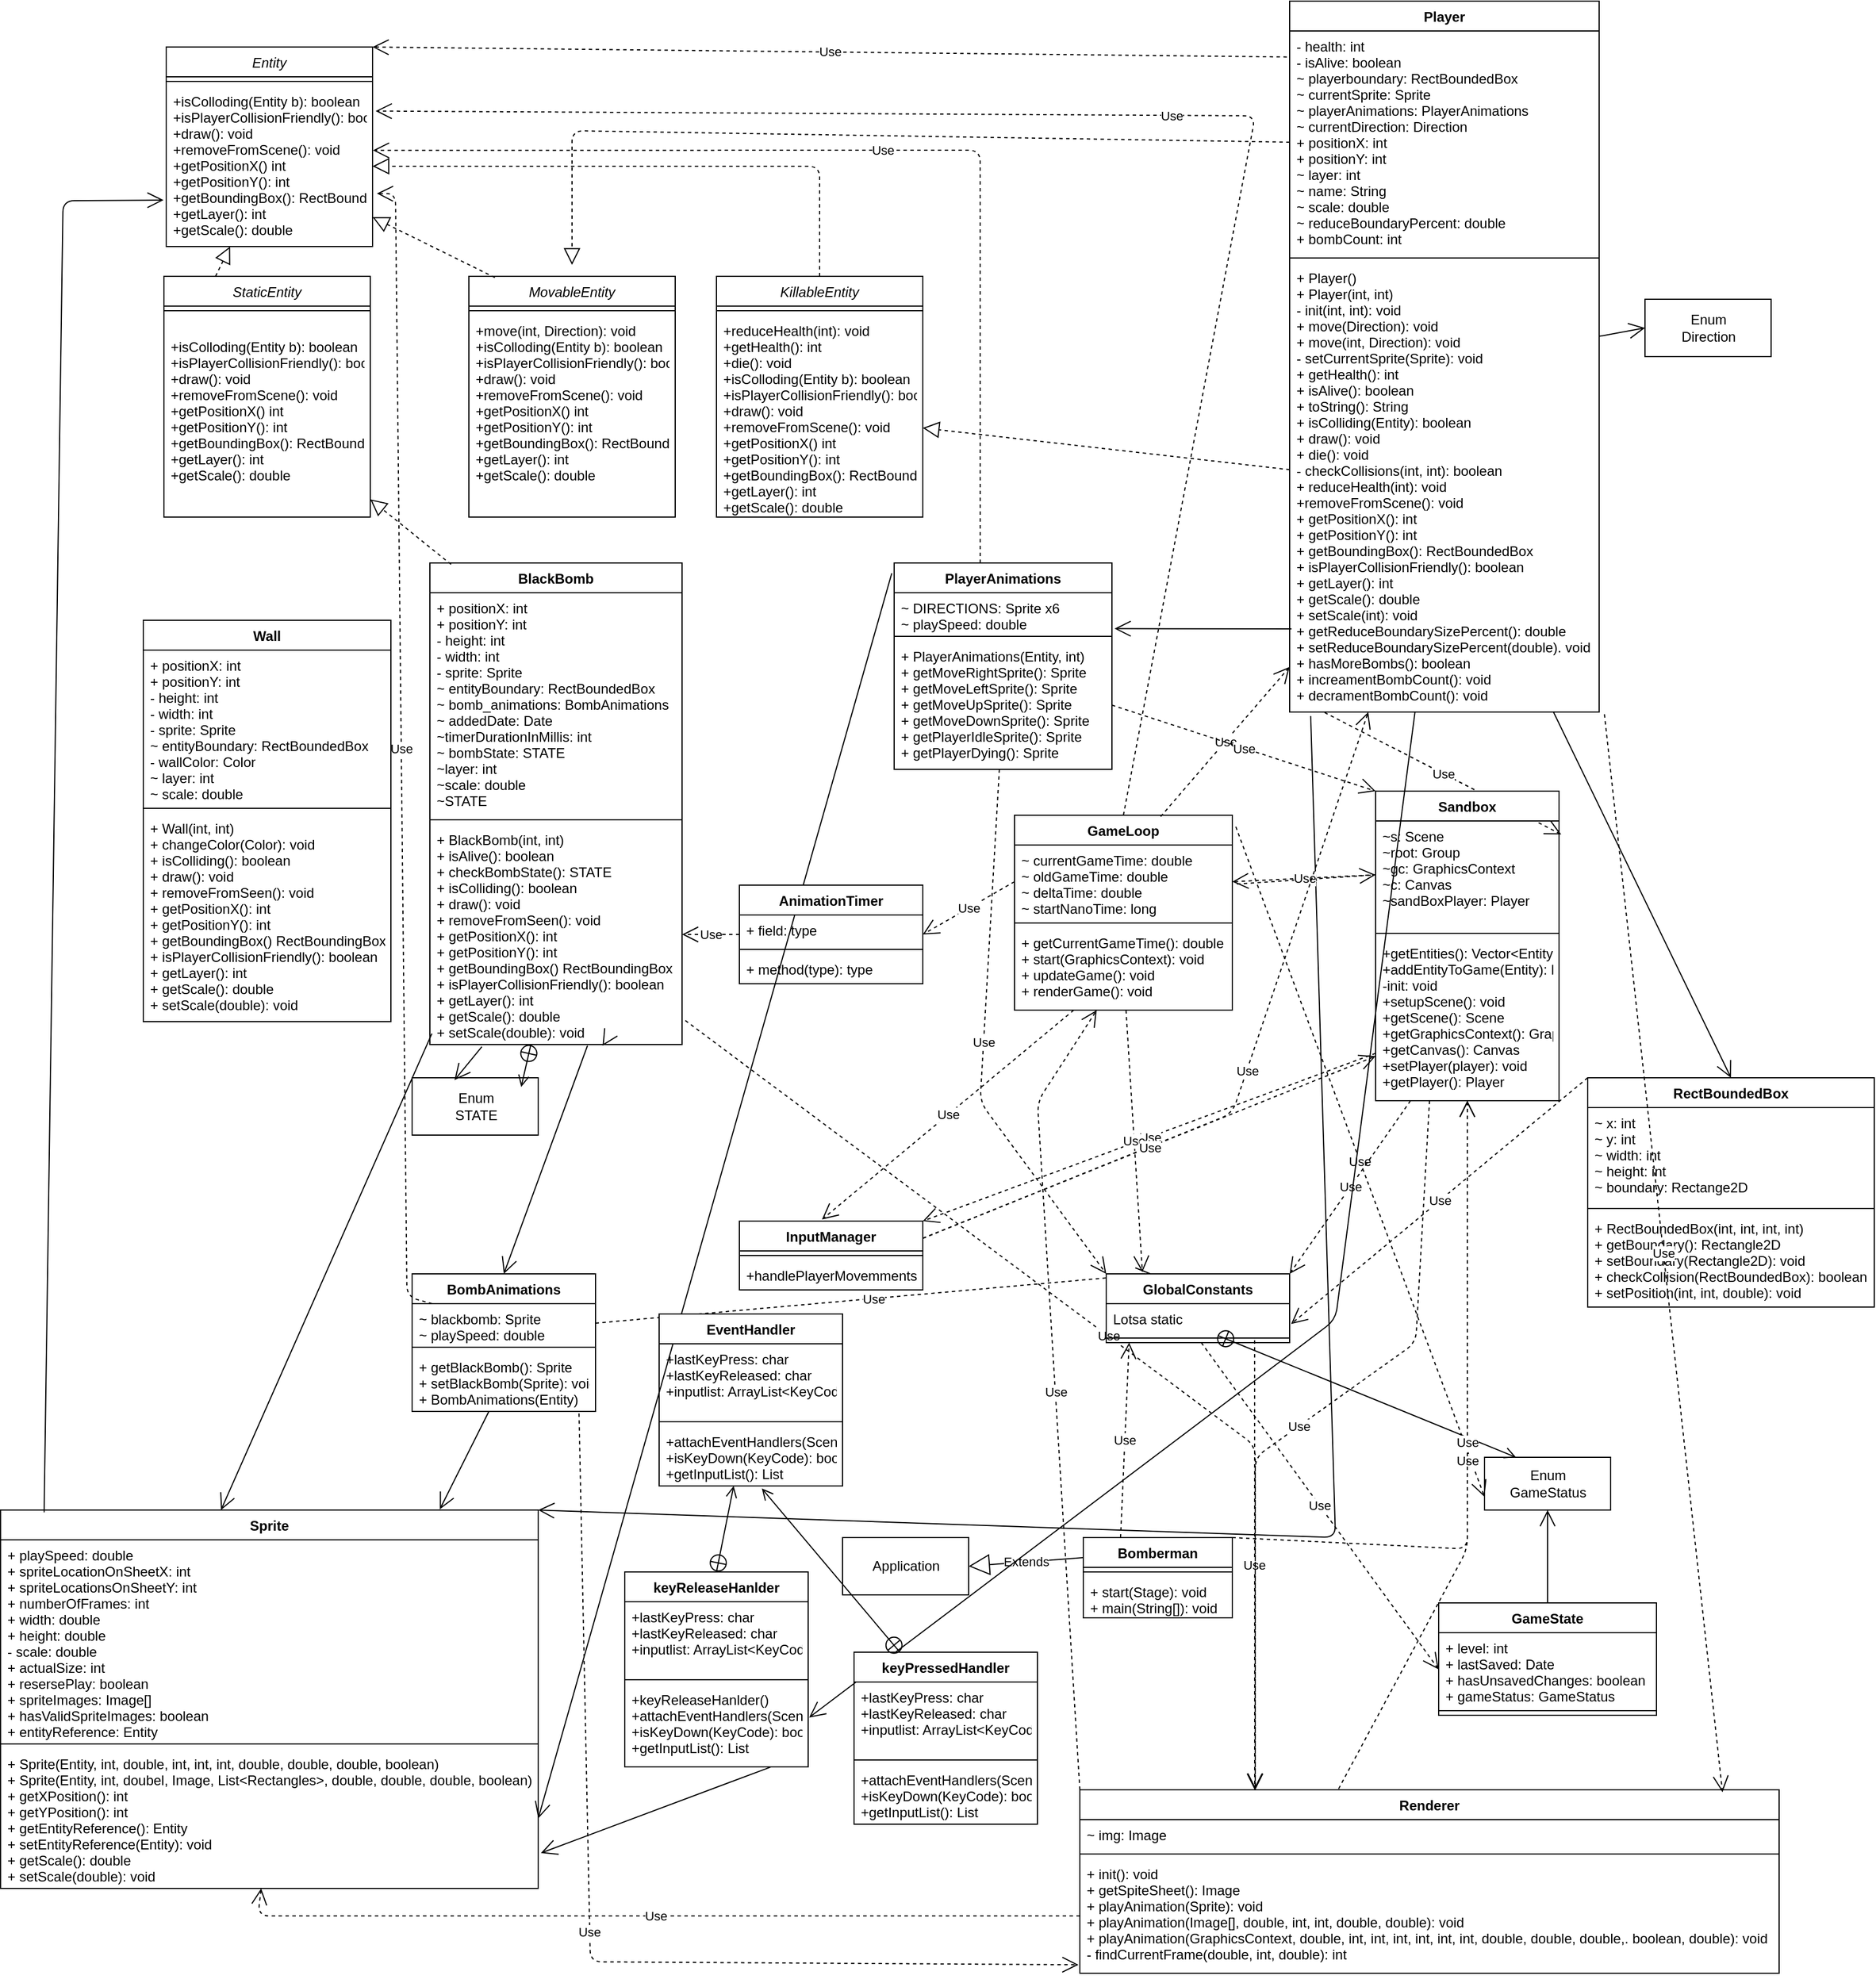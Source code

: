 <mxfile version="13.9.9" type="device"><diagram id="0eKhOtUCVPbXM_7ukMfv" name="Page-1"><mxGraphModel dx="2279" dy="1903" grid="1" gridSize="10" guides="1" tooltips="1" connect="1" arrows="1" fold="1" page="1" pageScale="1" pageWidth="827" pageHeight="1169" math="0" shadow="0"><root><mxCell id="0"/><mxCell id="1" parent="0"/><mxCell id="uIsWyUHH1M8nKmppdKgK-1" value="GameLoop" style="swimlane;fontStyle=1;align=center;verticalAlign=top;childLayout=stackLayout;horizontal=1;startSize=26;horizontalStack=0;resizeParent=1;resizeParentMax=0;resizeLast=0;collapsible=1;marginBottom=0;" parent="1" vertex="1"><mxGeometry x="770" y="-200" width="190" height="170" as="geometry"/></mxCell><mxCell id="uIsWyUHH1M8nKmppdKgK-2" value="~ currentGameTime: double&#10;~ oldGameTime: double&#10;~ deltaTime: double&#10;~ startNanoTime: long" style="text;strokeColor=none;fillColor=none;align=left;verticalAlign=top;spacingLeft=4;spacingRight=4;overflow=hidden;rotatable=0;points=[[0,0.5],[1,0.5]];portConstraint=eastwest;" parent="uIsWyUHH1M8nKmppdKgK-1" vertex="1"><mxGeometry y="26" width="190" height="64" as="geometry"/></mxCell><mxCell id="uIsWyUHH1M8nKmppdKgK-3" value="" style="line;strokeWidth=1;fillColor=none;align=left;verticalAlign=middle;spacingTop=-1;spacingLeft=3;spacingRight=3;rotatable=0;labelPosition=right;points=[];portConstraint=eastwest;" parent="uIsWyUHH1M8nKmppdKgK-1" vertex="1"><mxGeometry y="90" width="190" height="8" as="geometry"/></mxCell><mxCell id="uIsWyUHH1M8nKmppdKgK-4" value="+ getCurrentGameTime(): double&#10;+ start(GraphicsContext): void&#10;+ updateGame(): void&#10;+ renderGame(): void" style="text;strokeColor=none;fillColor=none;align=left;verticalAlign=top;spacingLeft=4;spacingRight=4;overflow=hidden;rotatable=0;points=[[0,0.5],[1,0.5]];portConstraint=eastwest;" parent="uIsWyUHH1M8nKmppdKgK-1" vertex="1"><mxGeometry y="98" width="190" height="72" as="geometry"/></mxCell><mxCell id="uIsWyUHH1M8nKmppdKgK-5" value="GameState" style="swimlane;fontStyle=1;align=center;verticalAlign=top;childLayout=stackLayout;horizontal=1;startSize=26;horizontalStack=0;resizeParent=1;resizeParentMax=0;resizeLast=0;collapsible=1;marginBottom=0;" parent="1" vertex="1"><mxGeometry x="1140" y="487" width="190" height="98" as="geometry"/></mxCell><mxCell id="uIsWyUHH1M8nKmppdKgK-6" value="+ level: int&#10;+ lastSaved: Date&#10;+ hasUnsavedChanges: boolean&#10;+ gameStatus: GameStatus" style="text;strokeColor=none;fillColor=none;align=left;verticalAlign=top;spacingLeft=4;spacingRight=4;overflow=hidden;rotatable=0;points=[[0,0.5],[1,0.5]];portConstraint=eastwest;" parent="uIsWyUHH1M8nKmppdKgK-5" vertex="1"><mxGeometry y="26" width="190" height="64" as="geometry"/></mxCell><mxCell id="uIsWyUHH1M8nKmppdKgK-7" value="" style="line;strokeWidth=1;fillColor=none;align=left;verticalAlign=middle;spacingTop=-1;spacingLeft=3;spacingRight=3;rotatable=0;labelPosition=right;points=[];portConstraint=eastwest;" parent="uIsWyUHH1M8nKmppdKgK-5" vertex="1"><mxGeometry y="90" width="190" height="8" as="geometry"/></mxCell><mxCell id="uIsWyUHH1M8nKmppdKgK-9" value="Use" style="endArrow=open;endSize=12;dashed=1;html=1;entryX=0;entryY=0.5;entryDx=0;entryDy=0;" parent="1" source="uIsWyUHH1M8nKmppdKgK-46" target="uIsWyUHH1M8nKmppdKgK-6" edge="1"><mxGeometry width="160" relative="1" as="geometry"><mxPoint x="490" y="500" as="sourcePoint"/><mxPoint x="650" y="500" as="targetPoint"/></mxGeometry></mxCell><mxCell id="uIsWyUHH1M8nKmppdKgK-24" value="Use" style="endArrow=open;endSize=12;dashed=1;html=1;entryX=0.45;entryY=-0.023;entryDx=0;entryDy=0;entryPerimeter=0;" parent="1" source="uIsWyUHH1M8nKmppdKgK-4" target="uIsWyUHH1M8nKmppdKgK-20" edge="1"><mxGeometry width="160" relative="1" as="geometry"><mxPoint x="220" y="500" as="sourcePoint"/><mxPoint x="380" y="500" as="targetPoint"/></mxGeometry></mxCell><mxCell id="uIsWyUHH1M8nKmppdKgK-30" value="Use" style="endArrow=open;endSize=12;dashed=1;html=1;exitX=0.671;exitY=0.007;exitDx=0;exitDy=0;exitPerimeter=0;" parent="1" source="uIsWyUHH1M8nKmppdKgK-1" target="uIsWyUHH1M8nKmppdKgK-103" edge="1"><mxGeometry width="160" relative="1" as="geometry"><mxPoint x="900" y="-190" as="sourcePoint"/><mxPoint x="350" y="480" as="targetPoint"/></mxGeometry></mxCell><mxCell id="uIsWyUHH1M8nKmppdKgK-36" value="Use" style="endArrow=open;endSize=12;dashed=1;html=1;entryX=1.015;entryY=0.156;entryDx=0;entryDy=0;entryPerimeter=0;exitX=0.5;exitY=0;exitDx=0;exitDy=0;" parent="1" source="uIsWyUHH1M8nKmppdKgK-1" target="E4PDZY1mrTkb0OTGXipR-4" edge="1"><mxGeometry width="160" relative="1" as="geometry"><mxPoint x="300" y="230" as="sourcePoint"/><mxPoint x="609" y="-31" as="targetPoint"/><Array as="points"><mxPoint x="980" y="-810"/></Array></mxGeometry></mxCell><mxCell id="uIsWyUHH1M8nKmppdKgK-37" value="Use" style="endArrow=open;endSize=12;dashed=1;html=1;entryX=0;entryY=0.5;entryDx=0;entryDy=0;" parent="1" target="uIsWyUHH1M8nKmppdKgK-16" edge="1"><mxGeometry width="160" relative="1" as="geometry"><mxPoint x="964" y="-140" as="sourcePoint"/><mxPoint x="900" y="580" as="targetPoint"/></mxGeometry></mxCell><mxCell id="uIsWyUHH1M8nKmppdKgK-38" value="BlackBomb" style="swimlane;fontStyle=1;align=center;verticalAlign=top;childLayout=stackLayout;horizontal=1;startSize=26;horizontalStack=0;resizeParent=1;resizeParentMax=0;resizeLast=0;collapsible=1;marginBottom=0;" parent="1" vertex="1"><mxGeometry x="260" y="-420" width="220" height="420" as="geometry"/></mxCell><mxCell id="uIsWyUHH1M8nKmppdKgK-39" value="+ positionX: int&#10;+ positionY: int&#10;- height: int&#10;- width: int&#10;- sprite: Sprite&#10;~ entityBoundary: RectBoundedBox&#10;~ bomb_animations: BombAnimations&#10;~ addedDate: Date&#10;~timerDurationInMillis: int&#10;~ bombState: STATE&#10;~layer: int&#10;~scale: double&#10;~STATE" style="text;strokeColor=none;fillColor=none;align=left;verticalAlign=top;spacingLeft=4;spacingRight=4;overflow=hidden;rotatable=0;points=[[0,0.5],[1,0.5]];portConstraint=eastwest;" parent="uIsWyUHH1M8nKmppdKgK-38" vertex="1"><mxGeometry y="26" width="220" height="194" as="geometry"/></mxCell><mxCell id="uIsWyUHH1M8nKmppdKgK-40" value="" style="line;strokeWidth=1;fillColor=none;align=left;verticalAlign=middle;spacingTop=-1;spacingLeft=3;spacingRight=3;rotatable=0;labelPosition=right;points=[];portConstraint=eastwest;" parent="uIsWyUHH1M8nKmppdKgK-38" vertex="1"><mxGeometry y="220" width="220" height="8" as="geometry"/></mxCell><mxCell id="uIsWyUHH1M8nKmppdKgK-41" value="+ BlackBomb(int, int)&#10;+ isAlive(): boolean&#10;+ checkBombState(): STATE&#10;+ isColliding(): boolean&#10;+ draw(): void&#10;+ removeFromSeen(): void&#10;+ getPositionX(): int&#10;+ getPositionY(): int&#10;+ getBoundingBox() RectBoundingBox&#10;+ isPlayerCollisionFriendly(): boolean&#10;+ getLayer(): int&#10;+ getScale(): double&#10;+ setScale(double): void" style="text;strokeColor=none;fillColor=none;align=left;verticalAlign=top;spacingLeft=4;spacingRight=4;overflow=hidden;rotatable=0;points=[[0,0.5],[1,0.5]];portConstraint=eastwest;" parent="uIsWyUHH1M8nKmppdKgK-38" vertex="1"><mxGeometry y="228" width="220" height="192" as="geometry"/></mxCell><mxCell id="uIsWyUHH1M8nKmppdKgK-42" value="Use" style="endArrow=open;endSize=12;dashed=1;html=1;exitX=0;exitY=0.5;exitDx=0;exitDy=0;entryX=1;entryY=0.5;entryDx=0;entryDy=0;" parent="1" source="uIsWyUHH1M8nKmppdKgK-10" target="uIsWyUHH1M8nKmppdKgK-41" edge="1"><mxGeometry width="160" relative="1" as="geometry"><mxPoint x="80" y="540" as="sourcePoint"/><mxPoint x="240" y="540" as="targetPoint"/></mxGeometry></mxCell><mxCell id="uIsWyUHH1M8nKmppdKgK-49" value="" style="endArrow=open;endFill=1;endSize=12;html=1;exitX=0.5;exitY=0;exitDx=0;exitDy=0;entryX=0.5;entryY=1;entryDx=0;entryDy=0;" parent="1" source="uIsWyUHH1M8nKmppdKgK-5" target="uIsWyUHH1M8nKmppdKgK-51" edge="1"><mxGeometry width="160" relative="1" as="geometry"><mxPoint x="690" y="260" as="sourcePoint"/><mxPoint x="830" y="230" as="targetPoint"/></mxGeometry></mxCell><mxCell id="uIsWyUHH1M8nKmppdKgK-51" value="Enum&lt;br&gt;GameStatus" style="html=1;" parent="1" vertex="1"><mxGeometry x="1180" y="360" width="110" height="46" as="geometry"/></mxCell><mxCell id="uIsWyUHH1M8nKmppdKgK-53" value="Use" style="endArrow=open;endSize=12;dashed=1;html=1;exitX=1.016;exitY=0.059;exitDx=0;exitDy=0;exitPerimeter=0;entryX=0;entryY=0.75;entryDx=0;entryDy=0;" parent="1" source="uIsWyUHH1M8nKmppdKgK-1" target="uIsWyUHH1M8nKmppdKgK-51" edge="1"><mxGeometry width="160" relative="1" as="geometry"><mxPoint x="540" y="270" as="sourcePoint"/><mxPoint x="700" y="270" as="targetPoint"/></mxGeometry></mxCell><mxCell id="uIsWyUHH1M8nKmppdKgK-52" value="" style="endArrow=open;startArrow=circlePlus;endFill=0;startFill=0;endSize=8;html=1;entryX=0.25;entryY=0;entryDx=0;entryDy=0;exitX=0.605;exitY=1.06;exitDx=0;exitDy=0;exitPerimeter=0;" parent="1" target="uIsWyUHH1M8nKmppdKgK-51" edge="1" source="uIsWyUHH1M8nKmppdKgK-45"><mxGeometry width="160" relative="1" as="geometry"><mxPoint x="738" y="150" as="sourcePoint"/><mxPoint x="780" y="250" as="targetPoint"/></mxGeometry></mxCell><mxCell id="uIsWyUHH1M8nKmppdKgK-55" value="Renderer" style="swimlane;fontStyle=1;align=center;verticalAlign=top;childLayout=stackLayout;horizontal=1;startSize=26;horizontalStack=0;resizeParent=1;resizeParentMax=0;resizeLast=0;collapsible=1;marginBottom=0;" parent="1" vertex="1"><mxGeometry x="827" y="650" width="610" height="160" as="geometry"/></mxCell><mxCell id="uIsWyUHH1M8nKmppdKgK-56" value="~ img: Image" style="text;strokeColor=none;fillColor=none;align=left;verticalAlign=top;spacingLeft=4;spacingRight=4;overflow=hidden;rotatable=0;points=[[0,0.5],[1,0.5]];portConstraint=eastwest;" parent="uIsWyUHH1M8nKmppdKgK-55" vertex="1"><mxGeometry y="26" width="610" height="26" as="geometry"/></mxCell><mxCell id="uIsWyUHH1M8nKmppdKgK-57" value="" style="line;strokeWidth=1;fillColor=none;align=left;verticalAlign=middle;spacingTop=-1;spacingLeft=3;spacingRight=3;rotatable=0;labelPosition=right;points=[];portConstraint=eastwest;" parent="uIsWyUHH1M8nKmppdKgK-55" vertex="1"><mxGeometry y="52" width="610" height="8" as="geometry"/></mxCell><mxCell id="uIsWyUHH1M8nKmppdKgK-58" value="+ init(): void&#10;+ getSpiteSheet(): Image&#10;+ playAnimation(Sprite): void&#10;+ playAnimation(Image[], double, int, int, double, double): void&#10;+ playAnimation(GraphicsContext, double, int, int, int, int, int, int, double, double, double,. boolean, double): void&#10;- findCurrentFrame(double, int, double): int" style="text;strokeColor=none;fillColor=none;align=left;verticalAlign=top;spacingLeft=4;spacingRight=4;overflow=hidden;rotatable=0;points=[[0,0.5],[1,0.5]];portConstraint=eastwest;" parent="uIsWyUHH1M8nKmppdKgK-55" vertex="1"><mxGeometry y="60" width="610" height="100" as="geometry"/></mxCell><mxCell id="uIsWyUHH1M8nKmppdKgK-59" value="Use" style="endArrow=open;endSize=12;dashed=1;html=1;exitX=0.37;exitY=-0.005;exitDx=0;exitDy=0;exitPerimeter=0;" parent="1" source="uIsWyUHH1M8nKmppdKgK-55" target="uIsWyUHH1M8nKmppdKgK-18" edge="1"><mxGeometry width="160" relative="1" as="geometry"><mxPoint x="970" y="460" as="sourcePoint"/><mxPoint x="1130" y="460" as="targetPoint"/><Array as="points"><mxPoint x="1165" y="440"/></Array></mxGeometry></mxCell><mxCell id="uIsWyUHH1M8nKmppdKgK-60" value="Use" style="endArrow=open;endSize=12;dashed=1;html=1;exitX=0;exitY=0;exitDx=0;exitDy=0;" parent="1" source="uIsWyUHH1M8nKmppdKgK-55" target="uIsWyUHH1M8nKmppdKgK-4" edge="1"><mxGeometry width="160" relative="1" as="geometry"><mxPoint x="310" y="700" as="sourcePoint"/><mxPoint x="470" y="700" as="targetPoint"/><Array as="points"><mxPoint x="790" y="50"/></Array></mxGeometry></mxCell><mxCell id="uIsWyUHH1M8nKmppdKgK-61" value="Bomberman" style="swimlane;fontStyle=1;align=center;verticalAlign=top;childLayout=stackLayout;horizontal=1;startSize=26;horizontalStack=0;resizeParent=1;resizeParentMax=0;resizeLast=0;collapsible=1;marginBottom=0;" parent="1" vertex="1"><mxGeometry x="830" y="430" width="130" height="70" as="geometry"/></mxCell><mxCell id="uIsWyUHH1M8nKmppdKgK-63" value="" style="line;strokeWidth=1;fillColor=none;align=left;verticalAlign=middle;spacingTop=-1;spacingLeft=3;spacingRight=3;rotatable=0;labelPosition=right;points=[];portConstraint=eastwest;" parent="uIsWyUHH1M8nKmppdKgK-61" vertex="1"><mxGeometry y="26" width="130" height="8" as="geometry"/></mxCell><mxCell id="uIsWyUHH1M8nKmppdKgK-64" value="+ start(Stage): void&#10;+ main(String[]): void" style="text;strokeColor=none;fillColor=none;align=left;verticalAlign=top;spacingLeft=4;spacingRight=4;overflow=hidden;rotatable=0;points=[[0,0.5],[1,0.5]];portConstraint=eastwest;" parent="uIsWyUHH1M8nKmppdKgK-61" vertex="1"><mxGeometry y="34" width="130" height="36" as="geometry"/></mxCell><mxCell id="uIsWyUHH1M8nKmppdKgK-65" value="Application" style="html=1;" parent="1" vertex="1"><mxGeometry x="620" y="430" width="110" height="50" as="geometry"/></mxCell><mxCell id="uIsWyUHH1M8nKmppdKgK-66" value="Extends" style="endArrow=block;endSize=16;endFill=0;html=1;exitX=0;exitY=0.25;exitDx=0;exitDy=0;entryX=1;entryY=0.5;entryDx=0;entryDy=0;" parent="1" source="uIsWyUHH1M8nKmppdKgK-61" target="uIsWyUHH1M8nKmppdKgK-65" edge="1"><mxGeometry width="160" relative="1" as="geometry"><mxPoint x="1050" y="200" as="sourcePoint"/><mxPoint x="1210" y="200" as="targetPoint"/></mxGeometry></mxCell><mxCell id="uIsWyUHH1M8nKmppdKgK-67" value="Use" style="endArrow=open;endSize=12;dashed=1;html=1;exitX=1;exitY=0;exitDx=0;exitDy=0;" parent="1" source="uIsWyUHH1M8nKmppdKgK-61" target="uIsWyUHH1M8nKmppdKgK-18" edge="1"><mxGeometry width="160" relative="1" as="geometry"><mxPoint x="880" y="450" as="sourcePoint"/><mxPoint x="1040" y="450" as="targetPoint"/><Array as="points"><mxPoint x="1165" y="440"/></Array></mxGeometry></mxCell><mxCell id="uIsWyUHH1M8nKmppdKgK-68" value="Use" style="endArrow=open;endSize=12;dashed=1;html=1;exitX=0.25;exitY=0;exitDx=0;exitDy=0;" parent="1" source="uIsWyUHH1M8nKmppdKgK-61" edge="1"><mxGeometry width="160" relative="1" as="geometry"><mxPoint x="990" y="400" as="sourcePoint"/><mxPoint x="870" y="260" as="targetPoint"/></mxGeometry></mxCell><mxCell id="uIsWyUHH1M8nKmppdKgK-69" value="BombAnimations" style="swimlane;fontStyle=1;align=center;verticalAlign=top;childLayout=stackLayout;horizontal=1;startSize=26;horizontalStack=0;resizeParent=1;resizeParentMax=0;resizeLast=0;collapsible=1;marginBottom=0;" parent="1" vertex="1"><mxGeometry x="244.5" y="200" width="160" height="120" as="geometry"/></mxCell><mxCell id="uIsWyUHH1M8nKmppdKgK-70" value="~ blackbomb: Sprite&#10;~ playSpeed: double" style="text;strokeColor=none;fillColor=none;align=left;verticalAlign=top;spacingLeft=4;spacingRight=4;overflow=hidden;rotatable=0;points=[[0,0.5],[1,0.5]];portConstraint=eastwest;" parent="uIsWyUHH1M8nKmppdKgK-69" vertex="1"><mxGeometry y="26" width="160" height="34" as="geometry"/></mxCell><mxCell id="uIsWyUHH1M8nKmppdKgK-71" value="" style="line;strokeWidth=1;fillColor=none;align=left;verticalAlign=middle;spacingTop=-1;spacingLeft=3;spacingRight=3;rotatable=0;labelPosition=right;points=[];portConstraint=eastwest;" parent="uIsWyUHH1M8nKmppdKgK-69" vertex="1"><mxGeometry y="60" width="160" height="8" as="geometry"/></mxCell><mxCell id="uIsWyUHH1M8nKmppdKgK-72" value="+ getBlackBomb(): Sprite&#10;+ setBlackBomb(Sprite): void&#10;+ BombAnimations(Entity)" style="text;strokeColor=none;fillColor=none;align=left;verticalAlign=top;spacingLeft=4;spacingRight=4;overflow=hidden;rotatable=0;points=[[0,0.5],[1,0.5]];portConstraint=eastwest;" parent="uIsWyUHH1M8nKmppdKgK-69" vertex="1"><mxGeometry y="68" width="160" height="52" as="geometry"/></mxCell><mxCell id="uIsWyUHH1M8nKmppdKgK-73" value="Sprite" style="swimlane;fontStyle=1;align=center;verticalAlign=top;childLayout=stackLayout;horizontal=1;startSize=26;horizontalStack=0;resizeParent=1;resizeParentMax=0;resizeLast=0;collapsible=1;marginBottom=0;" parent="1" vertex="1"><mxGeometry x="-114.5" y="406" width="469" height="330" as="geometry"/></mxCell><mxCell id="uIsWyUHH1M8nKmppdKgK-74" value="+ playSpeed: double&#10;+ spriteLocationOnSheetX: int&#10;+ spriteLocationsOnSheetY: int&#10;+ numberOfFrames: int&#10;+ width: double&#10;+ height: double&#10;- scale: double&#10;+ actualSize: int&#10;+ resersePlay: boolean&#10;+ spriteImages: Image[]&#10;+ hasValidSpriteImages: boolean&#10;+ entityReference: Entity" style="text;strokeColor=none;fillColor=none;align=left;verticalAlign=top;spacingLeft=4;spacingRight=4;overflow=hidden;rotatable=0;points=[[0,0.5],[1,0.5]];portConstraint=eastwest;" parent="uIsWyUHH1M8nKmppdKgK-73" vertex="1"><mxGeometry y="26" width="469" height="174" as="geometry"/></mxCell><mxCell id="uIsWyUHH1M8nKmppdKgK-75" value="" style="line;strokeWidth=1;fillColor=none;align=left;verticalAlign=middle;spacingTop=-1;spacingLeft=3;spacingRight=3;rotatable=0;labelPosition=right;points=[];portConstraint=eastwest;" parent="uIsWyUHH1M8nKmppdKgK-73" vertex="1"><mxGeometry y="200" width="469" height="8" as="geometry"/></mxCell><mxCell id="uIsWyUHH1M8nKmppdKgK-76" value="+ Sprite(Entity, int, double, int, int, int, double, double, double, boolean)&#10;+ Sprite(Entity, int, doubel, Image, List&lt;Rectangles&gt;, double, double, double, boolean)&#10;+ getXPosition(): int&#10;+ getYPosition(): int&#10;+ getEntityReference(): Entity&#10;+ setEntityReference(Entity): void&#10;+ getScale(): double&#10;+ setScale(double): void" style="text;strokeColor=none;fillColor=none;align=left;verticalAlign=top;spacingLeft=4;spacingRight=4;overflow=hidden;rotatable=0;points=[[0,0.5],[1,0.5]];portConstraint=eastwest;" parent="uIsWyUHH1M8nKmppdKgK-73" vertex="1"><mxGeometry y="208" width="469" height="122" as="geometry"/></mxCell><mxCell id="uIsWyUHH1M8nKmppdKgK-77" value="Use" style="endArrow=open;endSize=12;dashed=1;html=1;exitX=0;exitY=0.5;exitDx=0;exitDy=0;" parent="1" source="uIsWyUHH1M8nKmppdKgK-58" target="uIsWyUHH1M8nKmppdKgK-76" edge="1"><mxGeometry width="160" relative="1" as="geometry"><mxPoint x="400" y="650" as="sourcePoint"/><mxPoint x="560" y="650" as="targetPoint"/><Array as="points"><mxPoint x="110" y="760"/></Array></mxGeometry></mxCell><mxCell id="uIsWyUHH1M8nKmppdKgK-78" value="" style="endArrow=open;endFill=1;endSize=12;html=1;entryX=0.817;entryY=-0.002;entryDx=0;entryDy=0;entryPerimeter=0;" parent="1" source="uIsWyUHH1M8nKmppdKgK-72" target="uIsWyUHH1M8nKmppdKgK-73" edge="1"><mxGeometry width="160" relative="1" as="geometry"><mxPoint x="150" y="690" as="sourcePoint"/><mxPoint x="310" y="690" as="targetPoint"/></mxGeometry></mxCell><mxCell id="uIsWyUHH1M8nKmppdKgK-79" value="Use" style="endArrow=open;endSize=12;dashed=1;html=1;entryX=1.021;entryY=0.67;entryDx=0;entryDy=0;entryPerimeter=0;" parent="1" source="uIsWyUHH1M8nKmppdKgK-70" target="E4PDZY1mrTkb0OTGXipR-4" edge="1"><mxGeometry width="160" relative="1" as="geometry"><mxPoint x="240" y="245" as="sourcePoint"/><mxPoint x="230" y="520" as="targetPoint"/><Array as="points"><mxPoint x="240" y="220"/><mxPoint x="230" y="-742"/></Array></mxGeometry></mxCell><mxCell id="uIsWyUHH1M8nKmppdKgK-80" value="Use" style="endArrow=open;endSize=12;dashed=1;html=1;exitX=0.91;exitY=1.033;exitDx=0;exitDy=0;exitPerimeter=0;entryX=-0.002;entryY=0.926;entryDx=0;entryDy=0;entryPerimeter=0;" parent="1" source="uIsWyUHH1M8nKmppdKgK-72" target="uIsWyUHH1M8nKmppdKgK-58" edge="1"><mxGeometry width="160" relative="1" as="geometry"><mxPoint x="370" y="840" as="sourcePoint"/><mxPoint x="530" y="840" as="targetPoint"/><Array as="points"><mxPoint x="400" y="800"/></Array></mxGeometry></mxCell><mxCell id="uIsWyUHH1M8nKmppdKgK-81" value="" style="endArrow=open;endFill=1;endSize=12;html=1;entryX=1;entryY=0;entryDx=0;entryDy=0;exitX=0.068;exitY=1.009;exitDx=0;exitDy=0;exitPerimeter=0;" parent="1" source="uIsWyUHH1M8nKmppdKgK-103" target="uIsWyUHH1M8nKmppdKgK-73" edge="1"><mxGeometry width="160" relative="1" as="geometry"><mxPoint x="190" y="490" as="sourcePoint"/><mxPoint x="350" y="490" as="targetPoint"/><Array as="points"><mxPoint x="1050" y="430"/></Array></mxGeometry></mxCell><mxCell id="uIsWyUHH1M8nKmppdKgK-82" value="Use" style="endArrow=open;endSize=12;dashed=1;html=1;exitX=1;exitY=0.5;exitDx=0;exitDy=0;entryX=0.25;entryY=0;entryDx=0;entryDy=0;" parent="1" source="uIsWyUHH1M8nKmppdKgK-70" target="uIsWyUHH1M8nKmppdKgK-44" edge="1"><mxGeometry width="160" relative="1" as="geometry"><mxPoint x="20" y="700" as="sourcePoint"/><mxPoint x="180" y="700" as="targetPoint"/></mxGeometry></mxCell><mxCell id="uIsWyUHH1M8nKmppdKgK-83" value="PlayerAnimations" style="swimlane;fontStyle=1;align=center;verticalAlign=top;childLayout=stackLayout;horizontal=1;startSize=26;horizontalStack=0;resizeParent=1;resizeParentMax=0;resizeLast=0;collapsible=1;marginBottom=0;" parent="1" vertex="1"><mxGeometry x="665" y="-420" width="190" height="180" as="geometry"/></mxCell><mxCell id="uIsWyUHH1M8nKmppdKgK-84" value="~ DIRECTIONS: Sprite x6&#10;~ playSpeed: double&#10;" style="text;strokeColor=none;fillColor=none;align=left;verticalAlign=top;spacingLeft=4;spacingRight=4;overflow=hidden;rotatable=0;points=[[0,0.5],[1,0.5]];portConstraint=eastwest;" parent="uIsWyUHH1M8nKmppdKgK-83" vertex="1"><mxGeometry y="26" width="190" height="34" as="geometry"/></mxCell><mxCell id="uIsWyUHH1M8nKmppdKgK-85" value="" style="line;strokeWidth=1;fillColor=none;align=left;verticalAlign=middle;spacingTop=-1;spacingLeft=3;spacingRight=3;rotatable=0;labelPosition=right;points=[];portConstraint=eastwest;" parent="uIsWyUHH1M8nKmppdKgK-83" vertex="1"><mxGeometry y="60" width="190" height="8" as="geometry"/></mxCell><mxCell id="uIsWyUHH1M8nKmppdKgK-86" value="+ PlayerAnimations(Entity, int)&#10;+ getMoveRightSprite(): Sprite&#10;+ getMoveLeftSprite(): Sprite&#10;+ getMoveUpSprite(): Sprite&#10;+ getMoveDownSprite(): Sprite&#10;+ getPlayerIdleSprite(): Sprite&#10;+ getPlayerDying(): Sprite" style="text;strokeColor=none;fillColor=none;align=left;verticalAlign=top;spacingLeft=4;spacingRight=4;overflow=hidden;rotatable=0;points=[[0,0.5],[1,0.5]];portConstraint=eastwest;" parent="uIsWyUHH1M8nKmppdKgK-83" vertex="1"><mxGeometry y="68" width="190" height="112" as="geometry"/></mxCell><mxCell id="uIsWyUHH1M8nKmppdKgK-87" value="Use" style="endArrow=open;endSize=12;dashed=1;html=1;entryX=0.25;entryY=0;entryDx=0;entryDy=0;exitX=0.809;exitY=0.75;exitDx=0;exitDy=0;exitPerimeter=0;" parent="1" source="uIsWyUHH1M8nKmppdKgK-46" target="uIsWyUHH1M8nKmppdKgK-55" edge="1"><mxGeometry width="160" relative="1" as="geometry"><mxPoint x="960" y="258" as="sourcePoint"/><mxPoint x="960" y="650" as="targetPoint"/></mxGeometry></mxCell><mxCell id="uIsWyUHH1M8nKmppdKgK-88" value="" style="endArrow=open;endFill=1;endSize=12;html=1;exitX=-0.011;exitY=0.05;exitDx=0;exitDy=0;exitPerimeter=0;entryX=1;entryY=0.5;entryDx=0;entryDy=0;" parent="1" source="uIsWyUHH1M8nKmppdKgK-83" target="uIsWyUHH1M8nKmppdKgK-76" edge="1"><mxGeometry width="160" relative="1" as="geometry"><mxPoint x="550" y="910" as="sourcePoint"/><mxPoint x="710" y="910" as="targetPoint"/></mxGeometry></mxCell><mxCell id="uIsWyUHH1M8nKmppdKgK-89" value="Use" style="endArrow=open;endSize=12;dashed=1;html=1;entryX=1;entryY=0;entryDx=0;entryDy=0;" parent="1" source="uIsWyUHH1M8nKmppdKgK-18" target="uIsWyUHH1M8nKmppdKgK-44" edge="1"><mxGeometry width="160" relative="1" as="geometry"><mxPoint x="970" y="810" as="sourcePoint"/><mxPoint x="1130" y="810" as="targetPoint"/></mxGeometry></mxCell><mxCell id="uIsWyUHH1M8nKmppdKgK-90" value="Use" style="endArrow=open;endSize=12;dashed=1;html=1;exitX=0.395;exitY=0;exitDx=0;exitDy=0;entryX=1.002;entryY=0.401;entryDx=0;entryDy=0;entryPerimeter=0;exitPerimeter=0;" parent="1" source="uIsWyUHH1M8nKmppdKgK-83" target="E4PDZY1mrTkb0OTGXipR-4" edge="1"><mxGeometry width="160" relative="1" as="geometry"><mxPoint x="570" y="910" as="sourcePoint"/><mxPoint x="135" y="143" as="targetPoint"/><Array as="points"><mxPoint x="740" y="-780"/></Array></mxGeometry></mxCell><mxCell id="uIsWyUHH1M8nKmppdKgK-92" value="" style="endArrow=open;endFill=1;endSize=12;html=1;exitX=0.081;exitY=0.006;exitDx=0;exitDy=0;exitPerimeter=0;entryX=-0.013;entryY=0.711;entryDx=0;entryDy=0;entryPerimeter=0;" parent="1" source="uIsWyUHH1M8nKmppdKgK-73" target="E4PDZY1mrTkb0OTGXipR-4" edge="1"><mxGeometry width="160" relative="1" as="geometry"><mxPoint x="380" y="800" as="sourcePoint"/><mxPoint x="590" y="-30" as="targetPoint"/><Array as="points"><mxPoint x="-60" y="-736"/></Array></mxGeometry></mxCell><mxCell id="uIsWyUHH1M8nKmppdKgK-93" value="Enum&lt;br&gt;Direction" style="html=1;" parent="1" vertex="1"><mxGeometry x="1320" y="-650" width="110" height="50" as="geometry"/></mxCell><mxCell id="uIsWyUHH1M8nKmppdKgK-95" value="RectBoundedBox" style="swimlane;fontStyle=1;align=center;verticalAlign=top;childLayout=stackLayout;horizontal=1;startSize=26;horizontalStack=0;resizeParent=1;resizeParentMax=0;resizeLast=0;collapsible=1;marginBottom=0;" parent="1" vertex="1"><mxGeometry x="1270" y="29" width="250" height="200" as="geometry"/></mxCell><mxCell id="uIsWyUHH1M8nKmppdKgK-96" value="~ x: int&#10;~ y: int&#10;~ width: int&#10;~ height: int&#10;~ boundary: Rectange2D" style="text;strokeColor=none;fillColor=none;align=left;verticalAlign=top;spacingLeft=4;spacingRight=4;overflow=hidden;rotatable=0;points=[[0,0.5],[1,0.5]];portConstraint=eastwest;" parent="uIsWyUHH1M8nKmppdKgK-95" vertex="1"><mxGeometry y="26" width="250" height="84" as="geometry"/></mxCell><mxCell id="uIsWyUHH1M8nKmppdKgK-97" value="" style="line;strokeWidth=1;fillColor=none;align=left;verticalAlign=middle;spacingTop=-1;spacingLeft=3;spacingRight=3;rotatable=0;labelPosition=right;points=[];portConstraint=eastwest;" parent="uIsWyUHH1M8nKmppdKgK-95" vertex="1"><mxGeometry y="110" width="250" height="8" as="geometry"/></mxCell><mxCell id="uIsWyUHH1M8nKmppdKgK-98" value="+ RectBoundedBox(int, int, int, int)&#10;+ getBoundary(): Rectangle2D&#10;+ setBoundary(Rectangle2D): void&#10;+ checkCollision(RectBoundedBox): boolean&#10;+ setPosition(int, int, double): void" style="text;strokeColor=none;fillColor=none;align=left;verticalAlign=top;spacingLeft=4;spacingRight=4;overflow=hidden;rotatable=0;points=[[0,0.5],[1,0.5]];portConstraint=eastwest;" parent="uIsWyUHH1M8nKmppdKgK-95" vertex="1"><mxGeometry y="118" width="250" height="82" as="geometry"/></mxCell><mxCell id="uIsWyUHH1M8nKmppdKgK-99" value="Use" style="endArrow=open;endSize=12;dashed=1;html=1;exitX=0;exitY=0;exitDx=0;exitDy=0;entryX=1.008;entryY=0.681;entryDx=0;entryDy=0;entryPerimeter=0;" parent="1" source="uIsWyUHH1M8nKmppdKgK-95" target="uIsWyUHH1M8nKmppdKgK-45" edge="1"><mxGeometry width="160" relative="1" as="geometry"><mxPoint x="1130" y="190" as="sourcePoint"/><mxPoint x="1290" y="190" as="targetPoint"/></mxGeometry></mxCell><mxCell id="uIsWyUHH1M8nKmppdKgK-100" value="Player" style="swimlane;fontStyle=1;align=center;verticalAlign=top;childLayout=stackLayout;horizontal=1;startSize=26;horizontalStack=0;resizeParent=1;resizeParentMax=0;resizeLast=0;collapsible=1;marginBottom=0;" parent="1" vertex="1"><mxGeometry x="1010" y="-910" width="270" height="620" as="geometry"/></mxCell><mxCell id="uIsWyUHH1M8nKmppdKgK-101" value="- health: int&#10;- isAlive: boolean&#10;~ playerboundary: RectBoundedBox&#10;~ currentSprite: Sprite&#10;~ playerAnimations: PlayerAnimations&#10;~ currentDirection: Direction&#10;+ positionX: int&#10;+ positionY: int&#10;~ layer: int&#10;~ name: String&#10;~ scale: double&#10;~ reduceBoundaryPercent: double&#10;+ bombCount: int" style="text;strokeColor=none;fillColor=none;align=left;verticalAlign=top;spacingLeft=4;spacingRight=4;overflow=hidden;rotatable=0;points=[[0,0.5],[1,0.5]];portConstraint=eastwest;" parent="uIsWyUHH1M8nKmppdKgK-100" vertex="1"><mxGeometry y="26" width="270" height="194" as="geometry"/></mxCell><mxCell id="uIsWyUHH1M8nKmppdKgK-102" value="" style="line;strokeWidth=1;fillColor=none;align=left;verticalAlign=middle;spacingTop=-1;spacingLeft=3;spacingRight=3;rotatable=0;labelPosition=right;points=[];portConstraint=eastwest;" parent="uIsWyUHH1M8nKmppdKgK-100" vertex="1"><mxGeometry y="220" width="270" height="8" as="geometry"/></mxCell><mxCell id="uIsWyUHH1M8nKmppdKgK-103" value="+ Player()&#10;+ Player(int, int)&#10;- init(int, int): void&#10;+ move(Direction): void&#10;+ move(int, Direction): void&#10;- setCurrentSprite(Sprite): void&#10;+ getHealth(): int&#10;+ isAlive(): boolean&#10;+ toString(): String&#10;+ isColliding(Entity): boolean&#10;+ draw(): void&#10;+ die(): void&#10;- checkCollisions(int, int): boolean&#10;+ reduceHealth(int): void&#10;+removeFromScene(): void&#10;+ getPositionX(): int&#10;+ getPositionY(): int&#10;+ getBoundingBox(): RectBoundedBox&#10;+ isPlayerCollisionFriendly(): boolean&#10;+ getLayer(): int&#10;+ getScale(): double&#10;+ setScale(int): void&#10;+ getReduceBoundarySizePercent(): double&#10;+ setReduceBoundarySizePercent(double). void&#10;+ hasMoreBombs(): boolean&#10;+ increamentBombCount(): void&#10;+ decramentBombCount(): void" style="text;strokeColor=none;fillColor=none;align=left;verticalAlign=top;spacingLeft=4;spacingRight=4;overflow=hidden;rotatable=0;points=[[0,0.5],[1,0.5]];portConstraint=eastwest;" parent="uIsWyUHH1M8nKmppdKgK-100" vertex="1"><mxGeometry y="228" width="270" height="392" as="geometry"/></mxCell><mxCell id="uIsWyUHH1M8nKmppdKgK-107" value="" style="endArrow=block;dashed=1;endFill=0;endSize=12;html=1;" parent="1" source="uIsWyUHH1M8nKmppdKgK-103" target="E4PDZY1mrTkb0OTGXipR-8" edge="1"><mxGeometry width="160" relative="1" as="geometry"><mxPoint x="786" y="-548" as="sourcePoint"/><mxPoint x="670" y="-180" as="targetPoint"/></mxGeometry></mxCell><mxCell id="uIsWyUHH1M8nKmppdKgK-108" value="" style="endArrow=block;dashed=1;endFill=0;endSize=12;html=1;exitX=0;exitY=0.5;exitDx=0;exitDy=0;" parent="1" source="uIsWyUHH1M8nKmppdKgK-101" edge="1"><mxGeometry width="160" relative="1" as="geometry"><mxPoint x="710" y="-410" as="sourcePoint"/><mxPoint x="384" y="-680" as="targetPoint"/><Array as="points"><mxPoint x="384" y="-797"/></Array></mxGeometry></mxCell><mxCell id="uIsWyUHH1M8nKmppdKgK-109" value="" style="endArrow=open;endFill=1;endSize=12;html=1;entryX=0.5;entryY=0;entryDx=0;entryDy=0;" parent="1" source="uIsWyUHH1M8nKmppdKgK-103" target="uIsWyUHH1M8nKmppdKgK-95" edge="1"><mxGeometry width="160" relative="1" as="geometry"><mxPoint x="690" y="-140" as="sourcePoint"/><mxPoint x="850" y="-140" as="targetPoint"/></mxGeometry></mxCell><mxCell id="uIsWyUHH1M8nKmppdKgK-110" value="" style="endArrow=open;endFill=1;endSize=12;html=1;exitX=0.795;exitY=1.001;exitDx=0;exitDy=0;exitPerimeter=0;entryX=1.005;entryY=0.747;entryDx=0;entryDy=0;entryPerimeter=0;" parent="1" source="E4PDZY1mrTkb0OTGXipR-36" target="uIsWyUHH1M8nKmppdKgK-76" edge="1"><mxGeometry width="160" relative="1" as="geometry"><mxPoint x="620" y="-40" as="sourcePoint"/><mxPoint x="780" y="-40" as="targetPoint"/></mxGeometry></mxCell><mxCell id="uIsWyUHH1M8nKmppdKgK-111" value="" style="endArrow=open;endFill=1;endSize=12;html=1;exitX=0.006;exitY=0.815;exitDx=0;exitDy=0;exitPerimeter=0;entryX=1.012;entryY=0.92;entryDx=0;entryDy=0;entryPerimeter=0;" parent="1" source="uIsWyUHH1M8nKmppdKgK-103" target="uIsWyUHH1M8nKmppdKgK-84" edge="1"><mxGeometry width="160" relative="1" as="geometry"><mxPoint x="1190" y="520" as="sourcePoint"/><mxPoint x="1350" y="520" as="targetPoint"/></mxGeometry></mxCell><mxCell id="uIsWyUHH1M8nKmppdKgK-112" value="" style="endArrow=open;endFill=1;endSize=12;html=1;entryX=0;entryY=0.5;entryDx=0;entryDy=0;exitX=1.001;exitY=0.164;exitDx=0;exitDy=0;exitPerimeter=0;" parent="1" source="uIsWyUHH1M8nKmppdKgK-103" target="uIsWyUHH1M8nKmppdKgK-93" edge="1"><mxGeometry width="160" relative="1" as="geometry"><mxPoint x="780" y="30" as="sourcePoint"/><mxPoint x="940" y="30" as="targetPoint"/></mxGeometry></mxCell><mxCell id="uIsWyUHH1M8nKmppdKgK-113" value="Use" style="endArrow=open;endSize=12;dashed=1;html=1;exitX=1.017;exitY=1.005;exitDx=0;exitDy=0;exitPerimeter=0;entryX=0.919;entryY=0.013;entryDx=0;entryDy=0;entryPerimeter=0;" parent="1" source="uIsWyUHH1M8nKmppdKgK-103" target="uIsWyUHH1M8nKmppdKgK-55" edge="1"><mxGeometry width="160" relative="1" as="geometry"><mxPoint x="1300" y="550" as="sourcePoint"/><mxPoint x="1460" y="550" as="targetPoint"/></mxGeometry></mxCell><mxCell id="uIsWyUHH1M8nKmppdKgK-114" value="Use" style="endArrow=open;endSize=12;dashed=1;html=1;exitX=0.113;exitY=1.001;exitDx=0;exitDy=0;exitPerimeter=0;entryX=1.012;entryY=0.14;entryDx=0;entryDy=0;entryPerimeter=0;" parent="1" source="uIsWyUHH1M8nKmppdKgK-103" target="uIsWyUHH1M8nKmppdKgK-15" edge="1"><mxGeometry width="160" relative="1" as="geometry"><mxPoint x="1290" y="530" as="sourcePoint"/><mxPoint x="1450" y="530" as="targetPoint"/></mxGeometry></mxCell><mxCell id="uIsWyUHH1M8nKmppdKgK-115" value="Use" style="endArrow=open;endSize=12;dashed=1;html=1;entryX=1;entryY=0;entryDx=0;entryDy=0;exitX=-0.009;exitY=0.117;exitDx=0;exitDy=0;exitPerimeter=0;" parent="1" source="uIsWyUHH1M8nKmppdKgK-101" target="E4PDZY1mrTkb0OTGXipR-1" edge="1"><mxGeometry width="160" relative="1" as="geometry"><mxPoint x="780" y="-890" as="sourcePoint"/><mxPoint x="1370" y="500" as="targetPoint"/></mxGeometry></mxCell><mxCell id="uIsWyUHH1M8nKmppdKgK-117" value="" style="endArrow=block;dashed=1;endFill=0;endSize=12;html=1;exitX=0.084;exitY=0.003;exitDx=0;exitDy=0;exitPerimeter=0;" parent="1" source="uIsWyUHH1M8nKmppdKgK-38" target="E4PDZY1mrTkb0OTGXipR-18" edge="1"><mxGeometry width="160" relative="1" as="geometry"><mxPoint x="90" y="10" as="sourcePoint"/><mxPoint x="250" y="10" as="targetPoint"/></mxGeometry></mxCell><mxCell id="uIsWyUHH1M8nKmppdKgK-118" value="Enum&lt;br&gt;STATE" style="html=1;" parent="1" vertex="1"><mxGeometry x="244.5" y="29" width="110" height="50" as="geometry"/></mxCell><mxCell id="uIsWyUHH1M8nKmppdKgK-119" value="" style="endArrow=open;startArrow=circlePlus;endFill=0;startFill=0;endSize=8;html=1;entryX=0.865;entryY=0.16;entryDx=0;entryDy=0;entryPerimeter=0;" parent="1" source="uIsWyUHH1M8nKmppdKgK-41" target="uIsWyUHH1M8nKmppdKgK-118" edge="1"><mxGeometry width="160" relative="1" as="geometry"><mxPoint x="10" y="260" as="sourcePoint"/><mxPoint x="170" y="260" as="targetPoint"/></mxGeometry></mxCell><mxCell id="uIsWyUHH1M8nKmppdKgK-120" value="" style="endArrow=open;endFill=1;endSize=12;html=1;exitX=0.008;exitY=0.95;exitDx=0;exitDy=0;exitPerimeter=0;entryX=0.41;entryY=0;entryDx=0;entryDy=0;entryPerimeter=0;" parent="1" source="uIsWyUHH1M8nKmppdKgK-41" target="uIsWyUHH1M8nKmppdKgK-73" edge="1"><mxGeometry width="160" relative="1" as="geometry"><mxPoint x="400" y="10" as="sourcePoint"/><mxPoint x="560" y="10" as="targetPoint"/></mxGeometry></mxCell><mxCell id="uIsWyUHH1M8nKmppdKgK-122" value="" style="endArrow=open;endFill=1;endSize=12;html=1;exitX=0.625;exitY=1.005;exitDx=0;exitDy=0;exitPerimeter=0;entryX=0.5;entryY=0;entryDx=0;entryDy=0;" parent="1" source="uIsWyUHH1M8nKmppdKgK-41" target="uIsWyUHH1M8nKmppdKgK-69" edge="1"><mxGeometry width="160" relative="1" as="geometry"><mxPoint x="290" y="40" as="sourcePoint"/><mxPoint x="450" y="40" as="targetPoint"/></mxGeometry></mxCell><mxCell id="uIsWyUHH1M8nKmppdKgK-123" value="" style="endArrow=open;endFill=1;endSize=12;html=1;exitX=0.206;exitY=1.01;exitDx=0;exitDy=0;exitPerimeter=0;entryX=0.336;entryY=0.04;entryDx=0;entryDy=0;entryPerimeter=0;" parent="1" source="uIsWyUHH1M8nKmppdKgK-41" target="uIsWyUHH1M8nKmppdKgK-118" edge="1"><mxGeometry width="160" relative="1" as="geometry"><mxPoint x="30" y="120" as="sourcePoint"/><mxPoint x="190" y="120" as="targetPoint"/></mxGeometry></mxCell><mxCell id="uIsWyUHH1M8nKmppdKgK-124" value="Use" style="endArrow=open;endSize=12;dashed=1;html=1;exitX=1.013;exitY=0.891;exitDx=0;exitDy=0;exitPerimeter=0;" parent="1" source="uIsWyUHH1M8nKmppdKgK-41" edge="1"><mxGeometry width="160" relative="1" as="geometry"><mxPoint x="260" y="10" as="sourcePoint"/><mxPoint x="980" y="650" as="targetPoint"/><Array as="points"><mxPoint x="980" y="350"/></Array></mxGeometry></mxCell><mxCell id="uIsWyUHH1M8nKmppdKgK-125" value="Wall" style="swimlane;fontStyle=1;align=center;verticalAlign=top;childLayout=stackLayout;horizontal=1;startSize=26;horizontalStack=0;resizeParent=1;resizeParentMax=0;resizeLast=0;collapsible=1;marginBottom=0;" parent="1" vertex="1"><mxGeometry x="10" y="-370" width="216" height="350" as="geometry"/></mxCell><mxCell id="uIsWyUHH1M8nKmppdKgK-126" value="+ positionX: int&#10;+ positionY: int&#10;- height: int&#10;- width: int&#10;- sprite: Sprite&#10;~ entityBoundary: RectBoundedBox&#10;- wallColor: Color&#10;~ layer: int&#10;~ scale: double" style="text;strokeColor=none;fillColor=none;align=left;verticalAlign=top;spacingLeft=4;spacingRight=4;overflow=hidden;rotatable=0;points=[[0,0.5],[1,0.5]];portConstraint=eastwest;" parent="uIsWyUHH1M8nKmppdKgK-125" vertex="1"><mxGeometry y="26" width="216" height="134" as="geometry"/></mxCell><mxCell id="uIsWyUHH1M8nKmppdKgK-127" value="" style="line;strokeWidth=1;fillColor=none;align=left;verticalAlign=middle;spacingTop=-1;spacingLeft=3;spacingRight=3;rotatable=0;labelPosition=right;points=[];portConstraint=eastwest;" parent="uIsWyUHH1M8nKmppdKgK-125" vertex="1"><mxGeometry y="160" width="216" height="8" as="geometry"/></mxCell><mxCell id="uIsWyUHH1M8nKmppdKgK-128" value="+ Wall(int, int)&#10;+ changeColor(Color): void&#10;+ isColliding(): boolean&#10;+ draw(): void&#10;+ removeFromSeen(): void&#10;+ getPositionX(): int&#10;+ getPositionY(): int&#10;+ getBoundingBox() RectBoundingBox&#10;+ isPlayerCollisionFriendly(): boolean&#10;+ getLayer(): int&#10;+ getScale(): double&#10;+ setScale(double): void" style="text;strokeColor=none;fillColor=none;align=left;verticalAlign=top;spacingLeft=4;spacingRight=4;overflow=hidden;rotatable=0;points=[[0,0.5],[1,0.5]];portConstraint=eastwest;" parent="uIsWyUHH1M8nKmppdKgK-125" vertex="1"><mxGeometry y="168" width="216" height="182" as="geometry"/></mxCell><mxCell id="7ZENvp5Visl-uivUpqY_-2" value="Use" style="endArrow=open;endSize=12;dashed=1;html=1;exitX=0;exitY=0.5;exitDx=0;exitDy=0;entryX=1;entryY=0.5;entryDx=0;entryDy=0;" parent="1" source="uIsWyUHH1M8nKmppdKgK-16" target="uIsWyUHH1M8nKmppdKgK-2" edge="1"><mxGeometry width="160" relative="1" as="geometry"><mxPoint x="610" y="550" as="sourcePoint"/><mxPoint x="770" y="550" as="targetPoint"/></mxGeometry></mxCell><mxCell id="7ZENvp5Visl-uivUpqY_-3" value="Use" style="endArrow=open;endSize=12;dashed=1;html=1;" parent="1" source="uIsWyUHH1M8nKmppdKgK-18" edge="1"><mxGeometry width="160" relative="1" as="geometry"><mxPoint x="610" y="560" as="sourcePoint"/><mxPoint x="980" y="650" as="targetPoint"/><Array as="points"><mxPoint x="1132" y="49"/><mxPoint x="1120" y="260"/><mxPoint x="980" y="360"/></Array></mxGeometry></mxCell><mxCell id="E4PDZY1mrTkb0OTGXipR-1" value="Entity" style="swimlane;fontStyle=2;align=center;verticalAlign=top;childLayout=stackLayout;horizontal=1;startSize=26;horizontalStack=0;resizeParent=1;resizeParentMax=0;resizeLast=0;collapsible=1;marginBottom=0;" vertex="1" parent="1"><mxGeometry x="30" y="-870" width="180" height="174" as="geometry"/></mxCell><mxCell id="E4PDZY1mrTkb0OTGXipR-3" value="" style="line;strokeWidth=1;fillColor=none;align=left;verticalAlign=middle;spacingTop=-1;spacingLeft=3;spacingRight=3;rotatable=0;labelPosition=right;points=[];portConstraint=eastwest;" vertex="1" parent="E4PDZY1mrTkb0OTGXipR-1"><mxGeometry y="26" width="180" height="8" as="geometry"/></mxCell><mxCell id="E4PDZY1mrTkb0OTGXipR-4" value="+isColloding(Entity b): boolean&#10;+isPlayerCollisionFriendly(): boolean&#10;+draw(): void&#10;+removeFromScene(): void&#10;+getPositionX() int&#10;+getPositionY(): int&#10;+getBoundingBox(): RectBoundedBox&#10;+getLayer(): int&#10;+getScale(): double" style="text;strokeColor=none;fillColor=none;align=left;verticalAlign=top;spacingLeft=4;spacingRight=4;overflow=hidden;rotatable=0;points=[[0,0.5],[1,0.5]];portConstraint=eastwest;" vertex="1" parent="E4PDZY1mrTkb0OTGXipR-1"><mxGeometry y="34" width="180" height="140" as="geometry"/></mxCell><mxCell id="E4PDZY1mrTkb0OTGXipR-6" value="KillableEntity" style="swimlane;fontStyle=2;align=center;verticalAlign=top;childLayout=stackLayout;horizontal=1;startSize=26;horizontalStack=0;resizeParent=1;resizeParentMax=0;resizeLast=0;collapsible=1;marginBottom=0;" vertex="1" parent="1"><mxGeometry x="510" y="-670" width="180" height="210" as="geometry"/></mxCell><mxCell id="E4PDZY1mrTkb0OTGXipR-7" value="" style="line;strokeWidth=1;fillColor=none;align=left;verticalAlign=middle;spacingTop=-1;spacingLeft=3;spacingRight=3;rotatable=0;labelPosition=right;points=[];portConstraint=eastwest;" vertex="1" parent="E4PDZY1mrTkb0OTGXipR-6"><mxGeometry y="26" width="180" height="8" as="geometry"/></mxCell><mxCell id="E4PDZY1mrTkb0OTGXipR-8" value="+reduceHealth(int): void&#10;+getHealth(): int&#10;+die(): void&#10;+isColloding(Entity b): boolean&#10;+isPlayerCollisionFriendly(): boolean&#10;+draw(): void&#10;+removeFromScene(): void&#10;+getPositionX() int&#10;+getPositionY(): int&#10;+getBoundingBox(): RectBoundedBox&#10;+getLayer(): int&#10;+getScale(): double" style="text;strokeColor=none;fillColor=none;align=left;verticalAlign=top;spacingLeft=4;spacingRight=4;overflow=hidden;rotatable=0;points=[[0,0.5],[1,0.5]];portConstraint=eastwest;" vertex="1" parent="E4PDZY1mrTkb0OTGXipR-6"><mxGeometry y="34" width="180" height="176" as="geometry"/></mxCell><mxCell id="E4PDZY1mrTkb0OTGXipR-10" value="" style="endArrow=block;dashed=1;endFill=0;endSize=12;html=1;exitX=0.5;exitY=0;exitDx=0;exitDy=0;" edge="1" parent="1" source="E4PDZY1mrTkb0OTGXipR-6" target="E4PDZY1mrTkb0OTGXipR-4"><mxGeometry width="160" relative="1" as="geometry"><mxPoint x="626" y="-250" as="sourcePoint"/><mxPoint x="333.78" y="-336.647" as="targetPoint"/><Array as="points"><mxPoint x="600" y="-766"/></Array></mxGeometry></mxCell><mxCell id="E4PDZY1mrTkb0OTGXipR-11" value="MovableEntity" style="swimlane;fontStyle=2;align=center;verticalAlign=top;childLayout=stackLayout;horizontal=1;startSize=26;horizontalStack=0;resizeParent=1;resizeParentMax=0;resizeLast=0;collapsible=1;marginBottom=0;" vertex="1" parent="1"><mxGeometry x="294" y="-670" width="180" height="210" as="geometry"/></mxCell><mxCell id="E4PDZY1mrTkb0OTGXipR-12" value="" style="line;strokeWidth=1;fillColor=none;align=left;verticalAlign=middle;spacingTop=-1;spacingLeft=3;spacingRight=3;rotatable=0;labelPosition=right;points=[];portConstraint=eastwest;" vertex="1" parent="E4PDZY1mrTkb0OTGXipR-11"><mxGeometry y="26" width="180" height="8" as="geometry"/></mxCell><mxCell id="E4PDZY1mrTkb0OTGXipR-13" value="+move(int, Direction): void&#10;+isColloding(Entity b): boolean&#10;+isPlayerCollisionFriendly(): boolean&#10;+draw(): void&#10;+removeFromScene(): void&#10;+getPositionX() int&#10;+getPositionY(): int&#10;+getBoundingBox(): RectBoundedBox&#10;+getLayer(): int&#10;+getScale(): double" style="text;strokeColor=none;fillColor=none;align=left;verticalAlign=top;spacingLeft=4;spacingRight=4;overflow=hidden;rotatable=0;points=[[0,0.5],[1,0.5]];portConstraint=eastwest;" vertex="1" parent="E4PDZY1mrTkb0OTGXipR-11"><mxGeometry y="34" width="180" height="176" as="geometry"/></mxCell><mxCell id="E4PDZY1mrTkb0OTGXipR-15" value="" style="endArrow=block;dashed=1;endFill=0;endSize=12;html=1;exitX=0.126;exitY=0.005;exitDx=0;exitDy=0;exitPerimeter=0;" edge="1" parent="1" source="E4PDZY1mrTkb0OTGXipR-11" target="E4PDZY1mrTkb0OTGXipR-4"><mxGeometry width="160" relative="1" as="geometry"><mxPoint x="1076.22" y="-234.968" as="sourcePoint"/><mxPoint x="820" y="-281.615" as="targetPoint"/></mxGeometry></mxCell><mxCell id="E4PDZY1mrTkb0OTGXipR-16" value="StaticEntity" style="swimlane;fontStyle=2;align=center;verticalAlign=top;childLayout=stackLayout;horizontal=1;startSize=26;horizontalStack=0;resizeParent=1;resizeParentMax=0;resizeLast=0;collapsible=1;marginBottom=0;" vertex="1" parent="1"><mxGeometry x="28" y="-670" width="180" height="210" as="geometry"/></mxCell><mxCell id="E4PDZY1mrTkb0OTGXipR-17" value="" style="line;strokeWidth=1;fillColor=none;align=left;verticalAlign=middle;spacingTop=-1;spacingLeft=3;spacingRight=3;rotatable=0;labelPosition=right;points=[];portConstraint=eastwest;" vertex="1" parent="E4PDZY1mrTkb0OTGXipR-16"><mxGeometry y="26" width="180" height="8" as="geometry"/></mxCell><mxCell id="E4PDZY1mrTkb0OTGXipR-18" value="&#10;+isColloding(Entity b): boolean&#10;+isPlayerCollisionFriendly(): boolean&#10;+draw(): void&#10;+removeFromScene(): void&#10;+getPositionX() int&#10;+getPositionY(): int&#10;+getBoundingBox(): RectBoundedBox&#10;+getLayer(): int&#10;+getScale(): double" style="text;strokeColor=none;fillColor=none;align=left;verticalAlign=top;spacingLeft=4;spacingRight=4;overflow=hidden;rotatable=0;points=[[0,0.5],[1,0.5]];portConstraint=eastwest;" vertex="1" parent="E4PDZY1mrTkb0OTGXipR-16"><mxGeometry y="34" width="180" height="176" as="geometry"/></mxCell><mxCell id="E4PDZY1mrTkb0OTGXipR-19" value="" style="endArrow=block;dashed=1;endFill=0;endSize=12;html=1;exitX=0.25;exitY=0;exitDx=0;exitDy=0;" edge="1" parent="1" source="E4PDZY1mrTkb0OTGXipR-16" target="E4PDZY1mrTkb0OTGXipR-4"><mxGeometry width="160" relative="1" as="geometry"><mxPoint x="517.12" y="-350.176" as="sourcePoint"/><mxPoint x="560" y="-200" as="targetPoint"/></mxGeometry></mxCell><mxCell id="E4PDZY1mrTkb0OTGXipR-21" value="Use" style="endArrow=open;endSize=12;dashed=1;html=1;exitX=1;exitY=0.25;exitDx=0;exitDy=0;" edge="1" parent="1" source="uIsWyUHH1M8nKmppdKgK-20" target="uIsWyUHH1M8nKmppdKgK-103"><mxGeometry width="160" relative="1" as="geometry"><mxPoint x="620" y="930" as="sourcePoint"/><mxPoint x="551.76" y="81.704" as="targetPoint"/><Array as="points"><mxPoint x="960" y="60"/></Array></mxGeometry></mxCell><mxCell id="uIsWyUHH1M8nKmppdKgK-15" value="Sandbox" style="swimlane;fontStyle=1;align=center;verticalAlign=top;childLayout=stackLayout;horizontal=1;startSize=26;horizontalStack=0;resizeParent=1;resizeParentMax=0;resizeLast=0;collapsible=1;marginBottom=0;" parent="1" vertex="1"><mxGeometry x="1085" y="-221" width="160" height="270" as="geometry"/></mxCell><mxCell id="uIsWyUHH1M8nKmppdKgK-16" value="~s: Scene&#10;~root: Group&#10;~gc: GraphicsContext&#10;~c: Canvas&#10;~sandBoxPlayer: Player&#10;" style="text;strokeColor=none;fillColor=none;align=left;verticalAlign=top;spacingLeft=4;spacingRight=4;overflow=hidden;rotatable=0;points=[[0,0.5],[1,0.5]];portConstraint=eastwest;" parent="uIsWyUHH1M8nKmppdKgK-15" vertex="1"><mxGeometry y="26" width="160" height="94" as="geometry"/></mxCell><mxCell id="uIsWyUHH1M8nKmppdKgK-17" value="" style="line;strokeWidth=1;fillColor=none;align=left;verticalAlign=middle;spacingTop=-1;spacingLeft=3;spacingRight=3;rotatable=0;labelPosition=right;points=[];portConstraint=eastwest;" parent="uIsWyUHH1M8nKmppdKgK-15" vertex="1"><mxGeometry y="120" width="160" height="8" as="geometry"/></mxCell><mxCell id="uIsWyUHH1M8nKmppdKgK-18" value="+getEntities(): Vector&lt;Entity&gt;&#10;+addEntityToGame(Entity): boolean&#10;-init: void&#10;+setupScene(): void&#10;+getScene(): Scene&#10;+getGraphicsContext(): GraphicsContext&#10;+getCanvas(): Canvas&#10;+setPlayer(player): void&#10;+getPlayer(): Player&#10;" style="text;strokeColor=none;fillColor=none;align=left;verticalAlign=top;spacingLeft=4;spacingRight=4;overflow=hidden;rotatable=0;points=[[0,0.5],[1,0.5]];portConstraint=eastwest;" parent="uIsWyUHH1M8nKmppdKgK-15" vertex="1"><mxGeometry y="128" width="160" height="142" as="geometry"/></mxCell><mxCell id="E4PDZY1mrTkb0OTGXipR-27" value="Use" style="endArrow=open;endSize=12;dashed=1;html=1;exitX=1;exitY=0.5;exitDx=0;exitDy=0;entryX=0;entryY=0;entryDx=0;entryDy=0;" edge="1" parent="1" source="uIsWyUHH1M8nKmppdKgK-86" target="uIsWyUHH1M8nKmppdKgK-15"><mxGeometry width="160" relative="1" as="geometry"><mxPoint x="730" y="-370" as="sourcePoint"/><mxPoint x="1100" y="-200" as="targetPoint"/></mxGeometry></mxCell><mxCell id="uIsWyUHH1M8nKmppdKgK-20" value="InputManager" style="swimlane;fontStyle=1;align=center;verticalAlign=top;childLayout=stackLayout;horizontal=1;startSize=26;horizontalStack=0;resizeParent=1;resizeParentMax=0;resizeLast=0;collapsible=1;marginBottom=0;" parent="1" vertex="1"><mxGeometry x="530" y="154" width="160" height="60" as="geometry"/></mxCell><mxCell id="uIsWyUHH1M8nKmppdKgK-22" value="" style="line;strokeWidth=1;fillColor=none;align=left;verticalAlign=middle;spacingTop=-1;spacingLeft=3;spacingRight=3;rotatable=0;labelPosition=right;points=[];portConstraint=eastwest;" parent="uIsWyUHH1M8nKmppdKgK-20" vertex="1"><mxGeometry y="26" width="160" height="8" as="geometry"/></mxCell><mxCell id="uIsWyUHH1M8nKmppdKgK-23" value="+handlePlayerMovemments(): void&#10;" style="text;strokeColor=none;fillColor=none;align=left;verticalAlign=top;spacingLeft=4;spacingRight=4;overflow=hidden;rotatable=0;points=[[0,0.5],[1,0.5]];portConstraint=eastwest;" parent="uIsWyUHH1M8nKmppdKgK-20" vertex="1"><mxGeometry y="34" width="160" height="26" as="geometry"/></mxCell><mxCell id="E4PDZY1mrTkb0OTGXipR-28" value="Use" style="endArrow=open;endSize=12;dashed=1;html=1;entryX=1;entryY=0;entryDx=0;entryDy=0;" edge="1" parent="1" source="uIsWyUHH1M8nKmppdKgK-18" target="uIsWyUHH1M8nKmppdKgK-20"><mxGeometry width="160" relative="1" as="geometry"><mxPoint x="915.24" y="-188.11" as="sourcePoint"/><mxPoint x="191.76" y="448.704" as="targetPoint"/></mxGeometry></mxCell><mxCell id="uIsWyUHH1M8nKmppdKgK-10" value="AnimationTimer" style="swimlane;fontStyle=1;align=center;verticalAlign=top;childLayout=stackLayout;horizontal=1;startSize=26;horizontalStack=0;resizeParent=1;resizeParentMax=0;resizeLast=0;collapsible=1;marginBottom=0;" parent="1" vertex="1"><mxGeometry x="530" y="-139" width="160" height="86" as="geometry"/></mxCell><mxCell id="uIsWyUHH1M8nKmppdKgK-11" value="+ field: type" style="text;strokeColor=none;fillColor=none;align=left;verticalAlign=top;spacingLeft=4;spacingRight=4;overflow=hidden;rotatable=0;points=[[0,0.5],[1,0.5]];portConstraint=eastwest;" parent="uIsWyUHH1M8nKmppdKgK-10" vertex="1"><mxGeometry y="26" width="160" height="26" as="geometry"/></mxCell><mxCell id="uIsWyUHH1M8nKmppdKgK-12" value="" style="line;strokeWidth=1;fillColor=none;align=left;verticalAlign=middle;spacingTop=-1;spacingLeft=3;spacingRight=3;rotatable=0;labelPosition=right;points=[];portConstraint=eastwest;" parent="uIsWyUHH1M8nKmppdKgK-10" vertex="1"><mxGeometry y="52" width="160" height="8" as="geometry"/></mxCell><mxCell id="uIsWyUHH1M8nKmppdKgK-13" value="+ method(type): type" style="text;strokeColor=none;fillColor=none;align=left;verticalAlign=top;spacingLeft=4;spacingRight=4;overflow=hidden;rotatable=0;points=[[0,0.5],[1,0.5]];portConstraint=eastwest;" parent="uIsWyUHH1M8nKmppdKgK-10" vertex="1"><mxGeometry y="60" width="160" height="26" as="geometry"/></mxCell><mxCell id="E4PDZY1mrTkb0OTGXipR-29" value="Use" style="endArrow=open;endSize=12;dashed=1;html=1;exitX=0;exitY=0.5;exitDx=0;exitDy=0;entryX=1;entryY=0.5;entryDx=0;entryDy=0;" edge="1" parent="1" source="uIsWyUHH1M8nKmppdKgK-2" target="uIsWyUHH1M8nKmppdKgK-10"><mxGeometry width="160" relative="1" as="geometry"><mxPoint x="800" y="-162.0" as="sourcePoint"/><mxPoint x="480" y="-96" as="targetPoint"/></mxGeometry></mxCell><mxCell id="E4PDZY1mrTkb0OTGXipR-30" value="Use" style="endArrow=open;endSize=12;dashed=1;html=1;entryX=0.197;entryY=-0.026;entryDx=0;entryDy=0;entryPerimeter=0;" edge="1" parent="1" source="uIsWyUHH1M8nKmppdKgK-4" target="uIsWyUHH1M8nKmppdKgK-44"><mxGeometry width="160" relative="1" as="geometry"><mxPoint x="990" y="-162.0" as="sourcePoint"/><mxPoint x="1070.0" y="504.0" as="targetPoint"/></mxGeometry></mxCell><mxCell id="E4PDZY1mrTkb0OTGXipR-31" value="EventHandler" style="swimlane;fontStyle=1;align=center;verticalAlign=top;childLayout=stackLayout;horizontal=1;startSize=26;horizontalStack=0;resizeParent=1;resizeParentMax=0;resizeLast=0;collapsible=1;marginBottom=0;" vertex="1" parent="1"><mxGeometry x="460" y="235" width="160" height="150" as="geometry"/></mxCell><mxCell id="E4PDZY1mrTkb0OTGXipR-32" value="+lastKeyPress: char&#10;+lastKeyReleased: char&#10;+inputlist: ArrayList&lt;KeyCode&gt;&#10;" style="text;strokeColor=none;fillColor=none;align=left;verticalAlign=top;spacingLeft=4;spacingRight=4;overflow=hidden;rotatable=0;points=[[0,0.5],[1,0.5]];portConstraint=eastwest;" vertex="1" parent="E4PDZY1mrTkb0OTGXipR-31"><mxGeometry y="26" width="160" height="64" as="geometry"/></mxCell><mxCell id="E4PDZY1mrTkb0OTGXipR-33" value="" style="line;strokeWidth=1;fillColor=none;align=left;verticalAlign=middle;spacingTop=-1;spacingLeft=3;spacingRight=3;rotatable=0;labelPosition=right;points=[];portConstraint=eastwest;" vertex="1" parent="E4PDZY1mrTkb0OTGXipR-31"><mxGeometry y="90" width="160" height="8" as="geometry"/></mxCell><mxCell id="E4PDZY1mrTkb0OTGXipR-34" value="+attachEventHandlers(Scene): void&#10;+isKeyDown(KeyCode): boolean&#10;+getInputList(): List&#10;" style="text;strokeColor=none;fillColor=none;align=left;verticalAlign=top;spacingLeft=4;spacingRight=4;overflow=hidden;rotatable=0;points=[[0,0.5],[1,0.5]];portConstraint=eastwest;" vertex="1" parent="E4PDZY1mrTkb0OTGXipR-31"><mxGeometry y="98" width="160" height="52" as="geometry"/></mxCell><mxCell id="E4PDZY1mrTkb0OTGXipR-36" value="keyReleaseHanlder" style="swimlane;fontStyle=1;align=center;verticalAlign=top;childLayout=stackLayout;horizontal=1;startSize=26;horizontalStack=0;resizeParent=1;resizeParentMax=0;resizeLast=0;collapsible=1;marginBottom=0;" vertex="1" parent="1"><mxGeometry x="430" y="460" width="160" height="170" as="geometry"/></mxCell><mxCell id="E4PDZY1mrTkb0OTGXipR-37" value="+lastKeyPress: char&#10;+lastKeyReleased: char&#10;+inputlist: ArrayList&lt;KeyCode&gt;&#10;" style="text;strokeColor=none;fillColor=none;align=left;verticalAlign=top;spacingLeft=4;spacingRight=4;overflow=hidden;rotatable=0;points=[[0,0.5],[1,0.5]];portConstraint=eastwest;" vertex="1" parent="E4PDZY1mrTkb0OTGXipR-36"><mxGeometry y="26" width="160" height="64" as="geometry"/></mxCell><mxCell id="E4PDZY1mrTkb0OTGXipR-38" value="" style="line;strokeWidth=1;fillColor=none;align=left;verticalAlign=middle;spacingTop=-1;spacingLeft=3;spacingRight=3;rotatable=0;labelPosition=right;points=[];portConstraint=eastwest;" vertex="1" parent="E4PDZY1mrTkb0OTGXipR-36"><mxGeometry y="90" width="160" height="8" as="geometry"/></mxCell><mxCell id="E4PDZY1mrTkb0OTGXipR-39" value="+keyReleaseHanlder()&#10;+attachEventHandlers(Scene): void&#10;+isKeyDown(KeyCode): boolean&#10;+getInputList(): List&#10;" style="text;strokeColor=none;fillColor=none;align=left;verticalAlign=top;spacingLeft=4;spacingRight=4;overflow=hidden;rotatable=0;points=[[0,0.5],[1,0.5]];portConstraint=eastwest;" vertex="1" parent="E4PDZY1mrTkb0OTGXipR-36"><mxGeometry y="98" width="160" height="72" as="geometry"/></mxCell><mxCell id="E4PDZY1mrTkb0OTGXipR-40" value="" style="endArrow=open;endFill=1;endSize=12;html=1;entryX=1.005;entryY=0.747;entryDx=0;entryDy=0;entryPerimeter=0;" edge="1" parent="1" source="uIsWyUHH1M8nKmppdKgK-103" target="E4PDZY1mrTkb0OTGXipR-36"><mxGeometry width="160" relative="1" as="geometry"><mxPoint x="1040" y="-280" as="sourcePoint"/><mxPoint x="356.845" y="705.134" as="targetPoint"/><Array as="points"><mxPoint x="1050" y="240"/></Array></mxGeometry></mxCell><mxCell id="E4PDZY1mrTkb0OTGXipR-41" value="" style="endArrow=open;startArrow=circlePlus;endFill=0;startFill=0;endSize=8;html=1;exitX=0.5;exitY=0;exitDx=0;exitDy=0;" edge="1" parent="1" source="E4PDZY1mrTkb0OTGXipR-36" target="E4PDZY1mrTkb0OTGXipR-31"><mxGeometry width="160" relative="1" as="geometry"><mxPoint x="358.093" y="10.0" as="sourcePoint"/><mxPoint x="349.65" y="47" as="targetPoint"/></mxGeometry></mxCell><mxCell id="E4PDZY1mrTkb0OTGXipR-43" value="keyPressedHandler" style="swimlane;fontStyle=1;align=center;verticalAlign=top;childLayout=stackLayout;horizontal=1;startSize=26;horizontalStack=0;resizeParent=1;resizeParentMax=0;resizeLast=0;collapsible=1;marginBottom=0;" vertex="1" parent="1"><mxGeometry x="630" y="530" width="160" height="150" as="geometry"/></mxCell><mxCell id="E4PDZY1mrTkb0OTGXipR-44" value="+lastKeyPress: char&#10;+lastKeyReleased: char&#10;+inputlist: ArrayList&lt;KeyCode&gt;&#10;" style="text;strokeColor=none;fillColor=none;align=left;verticalAlign=top;spacingLeft=4;spacingRight=4;overflow=hidden;rotatable=0;points=[[0,0.5],[1,0.5]];portConstraint=eastwest;" vertex="1" parent="E4PDZY1mrTkb0OTGXipR-43"><mxGeometry y="26" width="160" height="64" as="geometry"/></mxCell><mxCell id="E4PDZY1mrTkb0OTGXipR-45" value="" style="line;strokeWidth=1;fillColor=none;align=left;verticalAlign=middle;spacingTop=-1;spacingLeft=3;spacingRight=3;rotatable=0;labelPosition=right;points=[];portConstraint=eastwest;" vertex="1" parent="E4PDZY1mrTkb0OTGXipR-43"><mxGeometry y="90" width="160" height="8" as="geometry"/></mxCell><mxCell id="E4PDZY1mrTkb0OTGXipR-46" value="+attachEventHandlers(Scene): void&#10;+isKeyDown(KeyCode): boolean&#10;+getInputList(): List&#10;" style="text;strokeColor=none;fillColor=none;align=left;verticalAlign=top;spacingLeft=4;spacingRight=4;overflow=hidden;rotatable=0;points=[[0,0.5],[1,0.5]];portConstraint=eastwest;" vertex="1" parent="E4PDZY1mrTkb0OTGXipR-43"><mxGeometry y="98" width="160" height="52" as="geometry"/></mxCell><mxCell id="E4PDZY1mrTkb0OTGXipR-47" value="" style="endArrow=open;startArrow=circlePlus;endFill=0;startFill=0;endSize=8;html=1;exitX=0.25;exitY=0;exitDx=0;exitDy=0;entryX=0.56;entryY=1.042;entryDx=0;entryDy=0;entryPerimeter=0;" edge="1" parent="1" source="E4PDZY1mrTkb0OTGXipR-43" target="E4PDZY1mrTkb0OTGXipR-34"><mxGeometry width="160" relative="1" as="geometry"><mxPoint x="660" y="520" as="sourcePoint"/><mxPoint x="536" y="420" as="targetPoint"/></mxGeometry></mxCell><mxCell id="E4PDZY1mrTkb0OTGXipR-48" value="" style="endArrow=open;endFill=1;endSize=12;html=1;entryX=0.004;entryY=0.095;entryDx=0;entryDy=0;entryPerimeter=0;exitX=0.688;exitY=1;exitDx=0;exitDy=0;exitPerimeter=0;" edge="1" parent="1" source="uIsWyUHH1M8nKmppdKgK-41"><mxGeometry width="160" relative="1" as="geometry"><mxPoint x="411.36" as="sourcePoint"/><mxPoint x="410.64" y="1.17" as="targetPoint"/></mxGeometry></mxCell><mxCell id="uIsWyUHH1M8nKmppdKgK-44" value="GlobalConstants" style="swimlane;fontStyle=1;align=center;verticalAlign=top;childLayout=stackLayout;horizontal=1;startSize=26;horizontalStack=0;resizeParent=1;resizeParentMax=0;resizeLast=0;collapsible=1;marginBottom=0;" parent="1" vertex="1"><mxGeometry x="850" y="200" width="160" height="60" as="geometry"/></mxCell><mxCell id="uIsWyUHH1M8nKmppdKgK-45" value="Lotsa static" style="text;strokeColor=none;fillColor=none;align=left;verticalAlign=top;spacingLeft=4;spacingRight=4;overflow=hidden;rotatable=0;points=[[0,0.5],[1,0.5]];portConstraint=eastwest;" parent="uIsWyUHH1M8nKmppdKgK-44" vertex="1"><mxGeometry y="26" width="160" height="26" as="geometry"/></mxCell><mxCell id="uIsWyUHH1M8nKmppdKgK-46" value="" style="line;strokeWidth=1;fillColor=none;align=left;verticalAlign=middle;spacingTop=-1;spacingLeft=3;spacingRight=3;rotatable=0;labelPosition=right;points=[];portConstraint=eastwest;" parent="uIsWyUHH1M8nKmppdKgK-44" vertex="1"><mxGeometry y="52" width="160" height="8" as="geometry"/></mxCell><mxCell id="E4PDZY1mrTkb0OTGXipR-50" value="Use" style="endArrow=open;endSize=12;dashed=1;html=1;entryX=0;entryY=0;entryDx=0;entryDy=0;" edge="1" parent="1" source="uIsWyUHH1M8nKmppdKgK-86" target="uIsWyUHH1M8nKmppdKgK-44"><mxGeometry width="160" relative="1" as="geometry"><mxPoint x="760" y="-420" as="sourcePoint"/><mxPoint x="1075.27" y="812" as="targetPoint"/><Array as="points"><mxPoint x="740" y="50"/></Array></mxGeometry></mxCell><mxCell id="E4PDZY1mrTkb0OTGXipR-51" value="Use" style="endArrow=open;endSize=12;dashed=1;html=1;exitX=1;exitY=0.25;exitDx=0;exitDy=0;" edge="1" parent="1" source="uIsWyUHH1M8nKmppdKgK-20" target="uIsWyUHH1M8nKmppdKgK-18"><mxGeometry width="160" relative="1" as="geometry"><mxPoint x="831.692" y="-20" as="sourcePoint"/><mxPoint x="1080" y="30" as="targetPoint"/></mxGeometry></mxCell></root></mxGraphModel></diagram></mxfile>